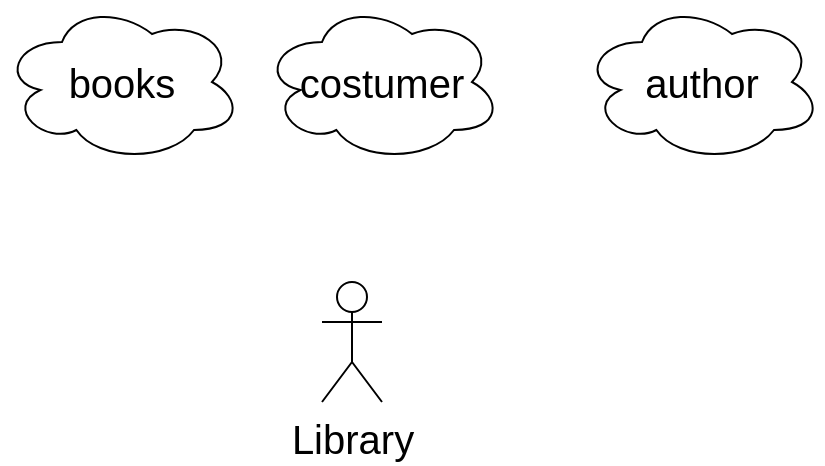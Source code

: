 <mxfile>
    <diagram id="dXKq7PnwYnv-ub_YQ8ip" name="Page-1">
        <mxGraphModel dx="1130" dy="588" grid="1" gridSize="10" guides="1" tooltips="1" connect="1" arrows="1" fold="1" page="1" pageScale="1" pageWidth="1169" pageHeight="827" math="0" shadow="0">
            <root>
                <mxCell id="0"/>
                <mxCell id="1" parent="0"/>
                <mxCell id="4" value="Library" style="shape=umlActor;verticalLabelPosition=bottom;verticalAlign=top;html=1;outlineConnect=0;hachureGap=4;fontFamily=Helvetica;fontSize=20;" parent="1" vertex="1">
                    <mxGeometry x="420" y="300" width="30" height="60" as="geometry"/>
                </mxCell>
                <mxCell id="5" value="books" style="ellipse;shape=cloud;whiteSpace=wrap;html=1;hachureGap=4;fontFamily=Helvetica;fontSize=20;" parent="1" vertex="1">
                    <mxGeometry x="260" y="160" width="120" height="80" as="geometry"/>
                </mxCell>
                <mxCell id="7" value="costumer" style="ellipse;shape=cloud;whiteSpace=wrap;html=1;hachureGap=4;fontFamily=Helvetica;fontSize=20;" vertex="1" parent="1">
                    <mxGeometry x="390" y="160" width="120" height="80" as="geometry"/>
                </mxCell>
                <mxCell id="8NEDUhFNdHEYviL43IFo-8" value="author" style="ellipse;shape=cloud;whiteSpace=wrap;html=1;hachureGap=4;fontFamily=Helvetica;fontSize=20;" vertex="1" parent="1">
                    <mxGeometry x="550" y="160" width="120" height="80" as="geometry"/>
                </mxCell>
            </root>
        </mxGraphModel>
    </diagram>
    <diagram name="Page-2" id="OkdHip_Y9OjWqamlDnYM">
        <mxGraphModel dx="2086" dy="1086" grid="1" gridSize="10" guides="1" tooltips="1" connect="1" arrows="1" fold="1" page="1" pageScale="1" pageWidth="1169" pageHeight="827" math="0" shadow="0">
            <root>
                <mxCell id="JBlKPbe0FthMgiIsMNER-0"/>
                <mxCell id="JBlKPbe0FthMgiIsMNER-1" parent="JBlKPbe0FthMgiIsMNER-0"/>
                <mxCell id="Fh5EQMzz4aoxI1LkGBrK-0" value="&lt;font face=&quot;Helvetica&quot;&gt;books&lt;/font&gt;" style="rounded=1;whiteSpace=wrap;html=1;hachureGap=4;fontFamily=Architects Daughter;fontSource=https%3A%2F%2Ffonts.googleapis.com%2Fcss%3Ffamily%3DArchitects%2BDaughter;fontSize=20;" vertex="1" parent="JBlKPbe0FthMgiIsMNER-1">
                    <mxGeometry x="890" y="230" width="160" height="80" as="geometry"/>
                </mxCell>
                <mxCell id="9dZgAu420XPEwvUgb56n-25" style="edgeStyle=none;curved=1;rounded=0;hachureGap=4;orthogonalLoop=1;jettySize=auto;html=1;exitX=1;exitY=0.5;exitDx=0;exitDy=0;entryX=0;entryY=0.5;entryDx=0;entryDy=0;fontFamily=Helvetica;fontSize=16;startArrow=none;startFill=0;endArrow=none;endFill=0;startSize=14;endSize=14;sourcePerimeterSpacing=8;targetPerimeterSpacing=8;" edge="1" parent="JBlKPbe0FthMgiIsMNER-1" source="Fh5EQMzz4aoxI1LkGBrK-1" target="9dZgAu420XPEwvUgb56n-0">
                    <mxGeometry relative="1" as="geometry"/>
                </mxCell>
                <mxCell id="Fh5EQMzz4aoxI1LkGBrK-1" value="&lt;font face=&quot;Helvetica&quot;&gt;costumer&lt;br&gt;&lt;/font&gt;" style="rounded=1;whiteSpace=wrap;html=1;hachureGap=4;fontFamily=Architects Daughter;fontSource=https%3A%2F%2Ffonts.googleapis.com%2Fcss%3Ffamily%3DArchitects%2BDaughter;fontSize=20;" vertex="1" parent="JBlKPbe0FthMgiIsMNER-1">
                    <mxGeometry x="90" y="220" width="120" height="60" as="geometry"/>
                </mxCell>
                <mxCell id="9dZgAu420XPEwvUgb56n-26" style="edgeStyle=none;curved=1;rounded=0;hachureGap=4;orthogonalLoop=1;jettySize=auto;html=1;exitX=1;exitY=0.5;exitDx=0;exitDy=0;entryX=0;entryY=0.5;entryDx=0;entryDy=0;fontFamily=Helvetica;fontSize=16;startArrow=none;startFill=0;endArrow=none;endFill=0;startSize=14;endSize=14;sourcePerimeterSpacing=8;targetPerimeterSpacing=8;" edge="1" parent="JBlKPbe0FthMgiIsMNER-1" source="9dZgAu420XPEwvUgb56n-0" target="Fh5EQMzz4aoxI1LkGBrK-0">
                    <mxGeometry relative="1" as="geometry"/>
                </mxCell>
                <mxCell id="9dZgAu420XPEwvUgb56n-0" value="buy" style="rhombus;whiteSpace=wrap;html=1;hachureGap=4;fontFamily=Helvetica;fontSize=20;" vertex="1" parent="JBlKPbe0FthMgiIsMNER-1">
                    <mxGeometry x="480" y="210" width="150" height="100" as="geometry"/>
                </mxCell>
                <mxCell id="9dZgAu420XPEwvUgb56n-14" style="edgeStyle=none;curved=1;rounded=0;hachureGap=4;orthogonalLoop=1;jettySize=auto;html=1;exitX=0.5;exitY=1;exitDx=0;exitDy=0;entryX=0.387;entryY=-0.073;entryDx=0;entryDy=0;entryPerimeter=0;fontFamily=Helvetica;fontSize=16;startArrow=none;startFill=0;endArrow=none;endFill=0;startSize=14;endSize=14;sourcePerimeterSpacing=8;targetPerimeterSpacing=8;" edge="1" parent="JBlKPbe0FthMgiIsMNER-1" source="9dZgAu420XPEwvUgb56n-1" target="Fh5EQMzz4aoxI1LkGBrK-1">
                    <mxGeometry relative="1" as="geometry"/>
                </mxCell>
                <mxCell id="9dZgAu420XPEwvUgb56n-1" value="client_id" style="ellipse;whiteSpace=wrap;html=1;hachureGap=4;fontFamily=Helvetica;fontSize=20;" vertex="1" parent="JBlKPbe0FthMgiIsMNER-1">
                    <mxGeometry x="80" y="100" width="90" height="40" as="geometry"/>
                </mxCell>
                <mxCell id="9dZgAu420XPEwvUgb56n-13" style="edgeStyle=none;curved=1;rounded=0;hachureGap=4;orthogonalLoop=1;jettySize=auto;html=1;exitX=0.5;exitY=1;exitDx=0;exitDy=0;entryX=0.874;entryY=-0.022;entryDx=0;entryDy=0;entryPerimeter=0;fontFamily=Helvetica;fontSize=16;startArrow=none;startFill=0;endArrow=none;endFill=0;startSize=14;endSize=14;sourcePerimeterSpacing=8;targetPerimeterSpacing=8;" edge="1" parent="JBlKPbe0FthMgiIsMNER-1" source="9dZgAu420XPEwvUgb56n-2" target="Fh5EQMzz4aoxI1LkGBrK-1">
                    <mxGeometry relative="1" as="geometry"/>
                </mxCell>
                <mxCell id="9dZgAu420XPEwvUgb56n-2" value="full_name" style="ellipse;whiteSpace=wrap;html=1;hachureGap=4;fontFamily=Helvetica;fontSize=20;" vertex="1" parent="JBlKPbe0FthMgiIsMNER-1">
                    <mxGeometry x="200" y="150" width="90" height="40" as="geometry"/>
                </mxCell>
                <mxCell id="9dZgAu420XPEwvUgb56n-15" style="edgeStyle=none;curved=1;rounded=0;hachureGap=4;orthogonalLoop=1;jettySize=auto;html=1;exitX=0.5;exitY=1;exitDx=0;exitDy=0;entryX=0;entryY=0.5;entryDx=0;entryDy=0;fontFamily=Helvetica;fontSize=16;startArrow=none;startFill=0;endArrow=none;endFill=0;startSize=14;endSize=14;sourcePerimeterSpacing=8;targetPerimeterSpacing=8;" edge="1" parent="JBlKPbe0FthMgiIsMNER-1" source="9dZgAu420XPEwvUgb56n-3" target="Fh5EQMzz4aoxI1LkGBrK-1">
                    <mxGeometry relative="1" as="geometry"/>
                </mxCell>
                <mxCell id="9dZgAu420XPEwvUgb56n-3" value="adress" style="ellipse;whiteSpace=wrap;html=1;hachureGap=4;fontFamily=Helvetica;fontSize=20;" vertex="1" parent="JBlKPbe0FthMgiIsMNER-1">
                    <mxGeometry x="30" y="160" width="90" height="40" as="geometry"/>
                </mxCell>
                <mxCell id="9dZgAu420XPEwvUgb56n-12" style="edgeStyle=none;curved=1;rounded=0;hachureGap=4;orthogonalLoop=1;jettySize=auto;html=1;exitX=0.5;exitY=1;exitDx=0;exitDy=0;entryX=0;entryY=0.25;entryDx=0;entryDy=0;fontFamily=Helvetica;fontSize=16;startArrow=none;startFill=0;endArrow=none;endFill=0;startSize=14;endSize=14;sourcePerimeterSpacing=8;targetPerimeterSpacing=8;" edge="1" parent="JBlKPbe0FthMgiIsMNER-1" source="9dZgAu420XPEwvUgb56n-6" target="Fh5EQMzz4aoxI1LkGBrK-0">
                    <mxGeometry relative="1" as="geometry"/>
                </mxCell>
                <mxCell id="9dZgAu420XPEwvUgb56n-6" value="genre" style="ellipse;whiteSpace=wrap;html=1;hachureGap=4;fontFamily=Helvetica;fontSize=20;" vertex="1" parent="JBlKPbe0FthMgiIsMNER-1">
                    <mxGeometry x="770" y="150" width="120" height="60" as="geometry"/>
                </mxCell>
                <mxCell id="9dZgAu420XPEwvUgb56n-11" style="edgeStyle=none;curved=1;rounded=0;hachureGap=4;orthogonalLoop=1;jettySize=auto;html=1;exitX=0.5;exitY=1;exitDx=0;exitDy=0;entryX=0.5;entryY=0;entryDx=0;entryDy=0;fontFamily=Helvetica;fontSize=16;startArrow=none;startFill=0;endArrow=none;endFill=0;startSize=14;endSize=14;sourcePerimeterSpacing=8;targetPerimeterSpacing=8;" edge="1" parent="JBlKPbe0FthMgiIsMNER-1" source="9dZgAu420XPEwvUgb56n-7" target="Fh5EQMzz4aoxI1LkGBrK-0">
                    <mxGeometry relative="1" as="geometry"/>
                </mxCell>
                <mxCell id="9dZgAu420XPEwvUgb56n-7" value="price" style="ellipse;whiteSpace=wrap;html=1;hachureGap=4;fontFamily=Helvetica;fontSize=20;" vertex="1" parent="JBlKPbe0FthMgiIsMNER-1">
                    <mxGeometry x="880" y="90" width="120" height="50" as="geometry"/>
                </mxCell>
                <mxCell id="9dZgAu420XPEwvUgb56n-10" style="edgeStyle=none;curved=1;rounded=0;hachureGap=4;orthogonalLoop=1;jettySize=auto;html=1;exitX=0.5;exitY=1;exitDx=0;exitDy=0;entryX=1;entryY=0.25;entryDx=0;entryDy=0;fontFamily=Helvetica;fontSize=16;endArrow=none;startSize=14;endSize=14;sourcePerimeterSpacing=8;targetPerimeterSpacing=8;startArrow=none;startFill=0;endFill=0;" edge="1" parent="JBlKPbe0FthMgiIsMNER-1" source="9dZgAu420XPEwvUgb56n-8" target="Fh5EQMzz4aoxI1LkGBrK-0">
                    <mxGeometry relative="1" as="geometry"/>
                </mxCell>
                <mxCell id="9dZgAu420XPEwvUgb56n-8" value="fk_author_id" style="ellipse;whiteSpace=wrap;html=1;hachureGap=4;fontFamily=Helvetica;fontSize=20;" vertex="1" parent="JBlKPbe0FthMgiIsMNER-1">
                    <mxGeometry x="1010" y="150" width="120" height="60" as="geometry"/>
                </mxCell>
                <mxCell id="9dZgAu420XPEwvUgb56n-9" value="author" style="rounded=1;whiteSpace=wrap;html=1;hachureGap=4;fontFamily=Helvetica;fontSize=20;" vertex="1" parent="JBlKPbe0FthMgiIsMNER-1">
                    <mxGeometry x="840" y="510" width="170" height="76" as="geometry"/>
                </mxCell>
                <mxCell id="9dZgAu420XPEwvUgb56n-27" style="edgeStyle=none;curved=1;rounded=0;hachureGap=4;orthogonalLoop=1;jettySize=auto;html=1;exitX=0.5;exitY=1;exitDx=0;exitDy=0;entryX=0;entryY=0;entryDx=0;entryDy=0;fontFamily=Helvetica;fontSize=16;startArrow=none;startFill=0;endArrow=none;endFill=0;startSize=14;endSize=14;sourcePerimeterSpacing=8;targetPerimeterSpacing=8;" edge="1" parent="JBlKPbe0FthMgiIsMNER-1" source="9dZgAu420XPEwvUgb56n-16" target="9dZgAu420XPEwvUgb56n-0">
                    <mxGeometry relative="1" as="geometry"/>
                </mxCell>
                <mxCell id="9dZgAu420XPEwvUgb56n-16" value="fk_client_id" style="ellipse;whiteSpace=wrap;html=1;hachureGap=4;fontFamily=Helvetica;fontSize=20;" vertex="1" parent="JBlKPbe0FthMgiIsMNER-1">
                    <mxGeometry x="410" y="90" width="120" height="80" as="geometry"/>
                </mxCell>
                <mxCell id="9dZgAu420XPEwvUgb56n-18" style="edgeStyle=none;curved=1;rounded=0;hachureGap=4;orthogonalLoop=1;jettySize=auto;html=1;exitX=1;exitY=1;exitDx=0;exitDy=0;entryX=0.25;entryY=0;entryDx=0;entryDy=0;fontFamily=Helvetica;fontSize=16;startArrow=none;startFill=0;endArrow=none;endFill=0;startSize=14;endSize=14;sourcePerimeterSpacing=8;targetPerimeterSpacing=8;" edge="1" parent="JBlKPbe0FthMgiIsMNER-1" source="9dZgAu420XPEwvUgb56n-17" target="Fh5EQMzz4aoxI1LkGBrK-0">
                    <mxGeometry relative="1" as="geometry"/>
                </mxCell>
                <mxCell id="9dZgAu420XPEwvUgb56n-17" value="book_id" style="ellipse;whiteSpace=wrap;html=1;hachureGap=4;fontFamily=Helvetica;fontSize=20;" vertex="1" parent="JBlKPbe0FthMgiIsMNER-1">
                    <mxGeometry x="750" y="60" width="120" height="60" as="geometry"/>
                </mxCell>
                <mxCell id="9dZgAu420XPEwvUgb56n-29" style="edgeStyle=none;curved=1;rounded=0;hachureGap=4;orthogonalLoop=1;jettySize=auto;html=1;exitX=1;exitY=0;exitDx=0;exitDy=0;fontFamily=Helvetica;fontSize=16;startArrow=none;startFill=0;endArrow=none;endFill=0;startSize=14;endSize=14;sourcePerimeterSpacing=8;targetPerimeterSpacing=8;" edge="1" parent="JBlKPbe0FthMgiIsMNER-1" source="9dZgAu420XPEwvUgb56n-19" target="9dZgAu420XPEwvUgb56n-9">
                    <mxGeometry relative="1" as="geometry"/>
                </mxCell>
                <mxCell id="9dZgAu420XPEwvUgb56n-19" value="author_id" style="ellipse;whiteSpace=wrap;html=1;hachureGap=4;fontFamily=Helvetica;fontSize=20;" vertex="1" parent="JBlKPbe0FthMgiIsMNER-1">
                    <mxGeometry x="800" y="660" width="120" height="60" as="geometry"/>
                </mxCell>
                <mxCell id="9dZgAu420XPEwvUgb56n-30" style="edgeStyle=none;curved=1;rounded=0;hachureGap=4;orthogonalLoop=1;jettySize=auto;html=1;exitX=0.5;exitY=0;exitDx=0;exitDy=0;entryX=0.681;entryY=1.033;entryDx=0;entryDy=0;entryPerimeter=0;fontFamily=Helvetica;fontSize=16;startArrow=none;startFill=0;endArrow=none;endFill=0;startSize=14;endSize=14;sourcePerimeterSpacing=8;targetPerimeterSpacing=8;" edge="1" parent="JBlKPbe0FthMgiIsMNER-1" source="9dZgAu420XPEwvUgb56n-20" target="9dZgAu420XPEwvUgb56n-9">
                    <mxGeometry relative="1" as="geometry"/>
                </mxCell>
                <mxCell id="9dZgAu420XPEwvUgb56n-20" value="full_name" style="ellipse;whiteSpace=wrap;html=1;hachureGap=4;fontFamily=Helvetica;fontSize=20;" vertex="1" parent="JBlKPbe0FthMgiIsMNER-1">
                    <mxGeometry x="960" y="650" width="120" height="60" as="geometry"/>
                </mxCell>
                <mxCell id="9dZgAu420XPEwvUgb56n-28" style="edgeStyle=none;curved=1;rounded=0;hachureGap=4;orthogonalLoop=1;jettySize=auto;html=1;exitX=1;exitY=0.5;exitDx=0;exitDy=0;entryX=0;entryY=0.75;entryDx=0;entryDy=0;fontFamily=Helvetica;fontSize=16;startArrow=none;startFill=0;endArrow=none;endFill=0;startSize=14;endSize=14;sourcePerimeterSpacing=8;targetPerimeterSpacing=8;" edge="1" parent="JBlKPbe0FthMgiIsMNER-1" source="9dZgAu420XPEwvUgb56n-21" target="9dZgAu420XPEwvUgb56n-9">
                    <mxGeometry relative="1" as="geometry"/>
                </mxCell>
                <mxCell id="9dZgAu420XPEwvUgb56n-21" value="adress" style="ellipse;whiteSpace=wrap;html=1;hachureGap=4;fontFamily=Helvetica;fontSize=20;" vertex="1" parent="JBlKPbe0FthMgiIsMNER-1">
                    <mxGeometry x="620" y="610" width="120" height="60" as="geometry"/>
                </mxCell>
                <mxCell id="9dZgAu420XPEwvUgb56n-23" style="edgeStyle=none;curved=1;rounded=0;hachureGap=4;orthogonalLoop=1;jettySize=auto;html=1;exitX=0;exitY=1;exitDx=0;exitDy=0;entryX=0.5;entryY=0;entryDx=0;entryDy=0;fontFamily=Helvetica;fontSize=16;startArrow=none;startFill=0;endArrow=none;endFill=0;startSize=14;endSize=14;sourcePerimeterSpacing=8;targetPerimeterSpacing=8;" edge="1" parent="JBlKPbe0FthMgiIsMNER-1" source="9dZgAu420XPEwvUgb56n-22" target="Fh5EQMzz4aoxI1LkGBrK-1">
                    <mxGeometry relative="1" as="geometry"/>
                </mxCell>
                <mxCell id="9dZgAu420XPEwvUgb56n-22" value="email" style="ellipse;whiteSpace=wrap;html=1;hachureGap=4;fontFamily=Helvetica;fontSize=20;" vertex="1" parent="JBlKPbe0FthMgiIsMNER-1">
                    <mxGeometry x="190" y="80" width="90" height="40" as="geometry"/>
                </mxCell>
                <mxCell id="9dZgAu420XPEwvUgb56n-32" style="edgeStyle=none;curved=1;rounded=0;hachureGap=4;orthogonalLoop=1;jettySize=auto;html=1;exitX=0.5;exitY=0;exitDx=0;exitDy=0;entryX=0.5;entryY=1;entryDx=0;entryDy=0;fontFamily=Helvetica;fontSize=16;startArrow=none;startFill=0;endArrow=none;endFill=0;startSize=14;endSize=14;sourcePerimeterSpacing=8;targetPerimeterSpacing=8;" edge="1" parent="JBlKPbe0FthMgiIsMNER-1" source="9dZgAu420XPEwvUgb56n-31" target="Fh5EQMzz4aoxI1LkGBrK-0">
                    <mxGeometry relative="1" as="geometry"/>
                </mxCell>
                <mxCell id="9dZgAu420XPEwvUgb56n-33" style="edgeStyle=none;curved=1;rounded=0;hachureGap=4;orthogonalLoop=1;jettySize=auto;html=1;exitX=0.5;exitY=1;exitDx=0;exitDy=0;entryX=0.75;entryY=0;entryDx=0;entryDy=0;fontFamily=Helvetica;fontSize=16;startArrow=none;startFill=0;endArrow=none;endFill=0;startSize=14;endSize=14;sourcePerimeterSpacing=8;targetPerimeterSpacing=8;" edge="1" parent="JBlKPbe0FthMgiIsMNER-1" source="9dZgAu420XPEwvUgb56n-31" target="9dZgAu420XPEwvUgb56n-9">
                    <mxGeometry relative="1" as="geometry"/>
                </mxCell>
                <mxCell id="9dZgAu420XPEwvUgb56n-31" value="written" style="rhombus;whiteSpace=wrap;html=1;hachureGap=4;fontFamily=Helvetica;fontSize=20;" vertex="1" parent="JBlKPbe0FthMgiIsMNER-1">
                    <mxGeometry x="885" y="370" width="170" height="80" as="geometry"/>
                </mxCell>
                <mxCell id="661i53AbUMemtbJ0qF6T-1" style="edgeStyle=none;curved=1;rounded=0;hachureGap=4;orthogonalLoop=1;jettySize=auto;html=1;exitX=0;exitY=1;exitDx=0;exitDy=0;entryX=0.5;entryY=0;entryDx=0;entryDy=0;fontFamily=Helvetica;fontSize=16;startArrow=none;startFill=0;endArrow=none;endFill=0;startSize=14;endSize=14;sourcePerimeterSpacing=8;targetPerimeterSpacing=8;" edge="1" parent="JBlKPbe0FthMgiIsMNER-1" source="661i53AbUMemtbJ0qF6T-0" target="Fh5EQMzz4aoxI1LkGBrK-0">
                    <mxGeometry relative="1" as="geometry"/>
                </mxCell>
                <mxCell id="661i53AbUMemtbJ0qF6T-0" value="title" style="ellipse;whiteSpace=wrap;html=1;hachureGap=4;fontFamily=Helvetica;fontSize=20;" vertex="1" parent="JBlKPbe0FthMgiIsMNER-1">
                    <mxGeometry x="1020" y="60" width="120" height="60" as="geometry"/>
                </mxCell>
                <mxCell id="04OlmhDMLwgW4VPg_z2k-1" style="edgeStyle=orthogonalEdgeStyle;rounded=0;hachureGap=4;orthogonalLoop=1;jettySize=auto;html=1;exitX=1;exitY=0;exitDx=0;exitDy=0;entryX=0;entryY=0.75;entryDx=0;entryDy=0;fontFamily=Helvetica;fontSize=16;startArrow=none;startFill=0;endArrow=none;endFill=0;startSize=14;endSize=14;sourcePerimeterSpacing=8;targetPerimeterSpacing=8;" edge="1" parent="JBlKPbe0FthMgiIsMNER-1" source="04OlmhDMLwgW4VPg_z2k-0" target="Fh5EQMzz4aoxI1LkGBrK-0">
                    <mxGeometry relative="1" as="geometry"/>
                </mxCell>
                <mxCell id="04OlmhDMLwgW4VPg_z2k-0" value="pages" style="ellipse;whiteSpace=wrap;html=1;hachureGap=4;fontFamily=Helvetica;fontSize=20;" vertex="1" parent="JBlKPbe0FthMgiIsMNER-1">
                    <mxGeometry x="730" y="310" width="120" height="60" as="geometry"/>
                </mxCell>
                <mxCell id="JatVZw0r6QvHAQfTa59--1" style="rounded=0;hachureGap=4;orthogonalLoop=1;jettySize=auto;html=1;exitX=0;exitY=1;exitDx=0;exitDy=0;entryX=0.652;entryY=0.086;entryDx=0;entryDy=0;entryPerimeter=0;fontFamily=Helvetica;fontSize=16;startArrow=none;startFill=0;endArrow=none;endFill=0;startSize=14;endSize=14;sourcePerimeterSpacing=8;targetPerimeterSpacing=8;" edge="1" parent="JBlKPbe0FthMgiIsMNER-1" source="JatVZw0r6QvHAQfTa59--0" target="9dZgAu420XPEwvUgb56n-0">
                    <mxGeometry relative="1" as="geometry"/>
                </mxCell>
                <mxCell id="JatVZw0r6QvHAQfTa59--0" value="buy_date" style="ellipse;whiteSpace=wrap;html=1;hachureGap=4;fontFamily=Helvetica;fontSize=20;" vertex="1" parent="JBlKPbe0FthMgiIsMNER-1">
                    <mxGeometry x="570" y="100" width="120" height="80" as="geometry"/>
                </mxCell>
            </root>
        </mxGraphModel>
    </diagram>
    <diagram name="Page-3" id="_JYsKZG3wpr6rLHaj3d0">
        <mxGraphModel dx="1595" dy="831" grid="1" gridSize="10" guides="1" tooltips="1" connect="1" arrows="1" fold="1" page="1" pageScale="1" pageWidth="1169" pageHeight="827" math="0" shadow="0">
            <root>
                <mxCell id="PeMHxd4XZboshJ6FAap4-0"/>
                <mxCell id="PeMHxd4XZboshJ6FAap4-1" parent="PeMHxd4XZboshJ6FAap4-0"/>
                <mxCell id="SZEonW0BFpjzzMvy_RQm-4" value="costumer" style="swimlane;fontStyle=0;childLayout=stackLayout;horizontal=1;startSize=26;fillColor=none;horizontalStack=0;resizeParent=1;resizeParentMax=0;resizeLast=0;collapsible=1;marginBottom=0;hachureGap=4;fontFamily=Helvetica;fontSize=20;" vertex="1" parent="PeMHxd4XZboshJ6FAap4-1">
                    <mxGeometry x="100" y="100" width="220" height="220" as="geometry"/>
                </mxCell>
                <mxCell id="SZEonW0BFpjzzMvy_RQm-5" value="client_id: int" style="text;strokeColor=none;fillColor=none;align=left;verticalAlign=top;spacingLeft=4;spacingRight=4;overflow=hidden;rotatable=0;points=[[0,0.5],[1,0.5]];portConstraint=eastwest;hachureGap=4;fontFamily=Helvetica;fontSize=20;" vertex="1" parent="SZEonW0BFpjzzMvy_RQm-4">
                    <mxGeometry y="26" width="220" height="34" as="geometry"/>
                </mxCell>
                <mxCell id="SZEonW0BFpjzzMvy_RQm-6" value="full_name: varchar" style="text;strokeColor=none;fillColor=none;align=left;verticalAlign=top;spacingLeft=4;spacingRight=4;overflow=hidden;rotatable=0;points=[[0,0.5],[1,0.5]];portConstraint=eastwest;hachureGap=4;fontFamily=Helvetica;fontSize=20;" vertex="1" parent="SZEonW0BFpjzzMvy_RQm-4">
                    <mxGeometry y="60" width="220" height="38" as="geometry"/>
                </mxCell>
                <mxCell id="C0TAaZynwkwxfWwVMMo2-5" value="adress: varchar" style="text;strokeColor=none;fillColor=none;align=left;verticalAlign=top;spacingLeft=4;spacingRight=4;overflow=hidden;rotatable=0;points=[[0,0.5],[1,0.5]];portConstraint=eastwest;hachureGap=4;fontFamily=Helvetica;fontSize=20;" vertex="1" parent="SZEonW0BFpjzzMvy_RQm-4">
                    <mxGeometry y="98" width="220" height="42" as="geometry"/>
                </mxCell>
                <mxCell id="7fc_bjMwYbjjYPFKOHlp-0" value="fk_book_id: int" style="text;strokeColor=none;fillColor=none;align=left;verticalAlign=top;spacingLeft=4;spacingRight=4;overflow=hidden;rotatable=0;points=[[0,0.5],[1,0.5]];portConstraint=eastwest;hachureGap=4;fontFamily=Helvetica;fontSize=20;" vertex="1" parent="SZEonW0BFpjzzMvy_RQm-4">
                    <mxGeometry y="140" width="220" height="38" as="geometry"/>
                </mxCell>
                <mxCell id="C0TAaZynwkwxfWwVMMo2-6" value="email: varchar" style="text;strokeColor=none;fillColor=none;align=left;verticalAlign=top;spacingLeft=4;spacingRight=4;overflow=hidden;rotatable=0;points=[[0,0.5],[1,0.5]];portConstraint=eastwest;hachureGap=4;fontFamily=Helvetica;fontSize=20;" vertex="1" parent="SZEonW0BFpjzzMvy_RQm-4">
                    <mxGeometry y="178" width="220" height="42" as="geometry"/>
                </mxCell>
                <mxCell id="r-RufOugGQYmRsCTYM7m-4" value="books" style="swimlane;fontStyle=0;childLayout=stackLayout;horizontal=1;startSize=26;fillColor=none;horizontalStack=0;resizeParent=1;resizeParentMax=0;resizeLast=0;collapsible=1;marginBottom=0;hachureGap=4;fontFamily=Helvetica;fontSize=20;" vertex="1" parent="PeMHxd4XZboshJ6FAap4-1">
                    <mxGeometry x="470" y="100" width="220" height="268" as="geometry"/>
                </mxCell>
                <mxCell id="r-RufOugGQYmRsCTYM7m-5" value="book_id: int" style="text;strokeColor=none;fillColor=none;align=left;verticalAlign=top;spacingLeft=4;spacingRight=4;overflow=hidden;rotatable=0;points=[[0,0.5],[1,0.5]];portConstraint=eastwest;hachureGap=4;fontFamily=Helvetica;fontSize=20;" vertex="1" parent="r-RufOugGQYmRsCTYM7m-4">
                    <mxGeometry y="26" width="220" height="34" as="geometry"/>
                </mxCell>
                <mxCell id="r-RufOugGQYmRsCTYM7m-6" value="title: varchar" style="text;strokeColor=none;fillColor=none;align=left;verticalAlign=top;spacingLeft=4;spacingRight=4;overflow=hidden;rotatable=0;points=[[0,0.5],[1,0.5]];portConstraint=eastwest;hachureGap=4;fontFamily=Helvetica;fontSize=20;" vertex="1" parent="r-RufOugGQYmRsCTYM7m-4">
                    <mxGeometry y="60" width="220" height="40" as="geometry"/>
                </mxCell>
                <mxCell id="r-RufOugGQYmRsCTYM7m-7" value="fk_author_id: int" style="text;strokeColor=none;fillColor=none;align=left;verticalAlign=top;spacingLeft=4;spacingRight=4;overflow=hidden;rotatable=0;points=[[0,0.5],[1,0.5]];portConstraint=eastwest;hachureGap=4;fontFamily=Helvetica;fontSize=20;" vertex="1" parent="r-RufOugGQYmRsCTYM7m-4">
                    <mxGeometry y="100" width="220" height="42" as="geometry"/>
                </mxCell>
                <mxCell id="Ycz1tzYPWYUBirygHmMo-0" value="price: int" style="text;strokeColor=none;fillColor=none;align=left;verticalAlign=top;spacingLeft=4;spacingRight=4;overflow=hidden;rotatable=0;points=[[0,0.5],[1,0.5]];portConstraint=eastwest;hachureGap=4;fontFamily=Helvetica;fontSize=20;" vertex="1" parent="r-RufOugGQYmRsCTYM7m-4">
                    <mxGeometry y="142" width="220" height="42" as="geometry"/>
                </mxCell>
                <mxCell id="0nxmlxCh6NBxa9JEsSpn-0" value="genre: varchar" style="text;strokeColor=none;fillColor=none;align=left;verticalAlign=top;spacingLeft=4;spacingRight=4;overflow=hidden;rotatable=0;points=[[0,0.5],[1,0.5]];portConstraint=eastwest;hachureGap=4;fontFamily=Helvetica;fontSize=20;" vertex="1" parent="r-RufOugGQYmRsCTYM7m-4">
                    <mxGeometry y="184" width="220" height="42" as="geometry"/>
                </mxCell>
                <mxCell id="r-RufOugGQYmRsCTYM7m-8" value="pages: int" style="text;strokeColor=none;fillColor=none;align=left;verticalAlign=top;spacingLeft=4;spacingRight=4;overflow=hidden;rotatable=0;points=[[0,0.5],[1,0.5]];portConstraint=eastwest;hachureGap=4;fontFamily=Helvetica;fontSize=20;" vertex="1" parent="r-RufOugGQYmRsCTYM7m-4">
                    <mxGeometry y="226" width="220" height="42" as="geometry"/>
                </mxCell>
                <mxCell id="Ycz1tzYPWYUBirygHmMo-1" value="author" style="swimlane;fontStyle=0;childLayout=stackLayout;horizontal=1;startSize=26;fillColor=none;horizontalStack=0;resizeParent=1;resizeParentMax=0;resizeLast=0;collapsible=1;marginBottom=0;hachureGap=4;fontFamily=Helvetica;fontSize=20;" vertex="1" parent="PeMHxd4XZboshJ6FAap4-1">
                    <mxGeometry x="880" y="100" width="230" height="142" as="geometry"/>
                </mxCell>
                <mxCell id="Ycz1tzYPWYUBirygHmMo-2" value="author_id: int" style="text;strokeColor=none;fillColor=none;align=left;verticalAlign=top;spacingLeft=4;spacingRight=4;overflow=hidden;rotatable=0;points=[[0,0.5],[1,0.5]];portConstraint=eastwest;hachureGap=4;fontFamily=Helvetica;fontSize=20;" vertex="1" parent="Ycz1tzYPWYUBirygHmMo-1">
                    <mxGeometry y="26" width="230" height="34" as="geometry"/>
                </mxCell>
                <mxCell id="Ycz1tzYPWYUBirygHmMo-3" value="full_name: varchar" style="text;strokeColor=none;fillColor=none;align=left;verticalAlign=top;spacingLeft=4;spacingRight=4;overflow=hidden;rotatable=0;points=[[0,0.5],[1,0.5]];portConstraint=eastwest;hachureGap=4;fontFamily=Helvetica;fontSize=20;" vertex="1" parent="Ycz1tzYPWYUBirygHmMo-1">
                    <mxGeometry y="60" width="230" height="40" as="geometry"/>
                </mxCell>
                <mxCell id="Ycz1tzYPWYUBirygHmMo-4" value="adress: varchar" style="text;strokeColor=none;fillColor=none;align=left;verticalAlign=top;spacingLeft=4;spacingRight=4;overflow=hidden;rotatable=0;points=[[0,0.5],[1,0.5]];portConstraint=eastwest;hachureGap=4;fontFamily=Helvetica;fontSize=20;" vertex="1" parent="Ycz1tzYPWYUBirygHmMo-1">
                    <mxGeometry y="100" width="230" height="42" as="geometry"/>
                </mxCell>
                <mxCell id="7W_mpZj5gNhe1fXy0HIs-0" style="edgeStyle=orthogonalEdgeStyle;rounded=0;hachureGap=4;orthogonalLoop=1;jettySize=auto;html=1;exitX=1;exitY=0.5;exitDx=0;exitDy=0;entryX=0;entryY=0.25;entryDx=0;entryDy=0;fontFamily=Helvetica;fontSize=16;startArrow=ERmany;startFill=0;endArrow=ERone;endFill=0;startSize=14;endSize=14;sourcePerimeterSpacing=8;targetPerimeterSpacing=8;" edge="1" parent="PeMHxd4XZboshJ6FAap4-1" source="r-RufOugGQYmRsCTYM7m-7" target="Ycz1tzYPWYUBirygHmMo-1">
                    <mxGeometry relative="1" as="geometry"/>
                </mxCell>
                <mxCell id="7fc_bjMwYbjjYPFKOHlp-1" style="edgeStyle=orthogonalEdgeStyle;rounded=0;hachureGap=4;orthogonalLoop=1;jettySize=auto;html=1;exitX=1;exitY=0.5;exitDx=0;exitDy=0;entryX=0;entryY=0.5;entryDx=0;entryDy=0;fontFamily=Helvetica;fontSize=16;startArrow=ERmany;startFill=0;endArrow=ERmany;endFill=0;startSize=14;endSize=14;sourcePerimeterSpacing=8;targetPerimeterSpacing=8;" edge="1" parent="PeMHxd4XZboshJ6FAap4-1" source="7fc_bjMwYbjjYPFKOHlp-0" target="r-RufOugGQYmRsCTYM7m-5">
                    <mxGeometry relative="1" as="geometry"/>
                </mxCell>
            </root>
        </mxGraphModel>
    </diagram>
    <diagram name="Page-4" id="uIGP-5_iu9Dd6uLAJ7Z4">
        <mxGraphModel dx="1695" dy="883" grid="1" gridSize="10" guides="1" tooltips="1" connect="1" arrows="1" fold="1" page="1" pageScale="1" pageWidth="1169" pageHeight="827" math="0" shadow="0">
            <root>
                <mxCell id="EFiuUMdO6zvA_WgakpX5-0"/>
                <mxCell id="EFiuUMdO6zvA_WgakpX5-1" parent="EFiuUMdO6zvA_WgakpX5-0"/>
                <mxCell id="EFiuUMdO6zvA_WgakpX5-2" value="costumer" style="swimlane;fontStyle=0;childLayout=stackLayout;horizontal=1;startSize=26;fillColor=none;horizontalStack=0;resizeParent=1;resizeParentMax=0;resizeLast=0;collapsible=1;marginBottom=0;hachureGap=4;fontFamily=Helvetica;fontSize=20;" vertex="1" parent="EFiuUMdO6zvA_WgakpX5-1">
                    <mxGeometry x="100" y="100" width="220" height="220" as="geometry"/>
                </mxCell>
                <mxCell id="EFiuUMdO6zvA_WgakpX5-3" value="client_id: int" style="text;strokeColor=none;fillColor=none;align=left;verticalAlign=top;spacingLeft=4;spacingRight=4;overflow=hidden;rotatable=0;points=[[0,0.5],[1,0.5]];portConstraint=eastwest;hachureGap=4;fontFamily=Helvetica;fontSize=20;" vertex="1" parent="EFiuUMdO6zvA_WgakpX5-2">
                    <mxGeometry y="26" width="220" height="34" as="geometry"/>
                </mxCell>
                <mxCell id="EFiuUMdO6zvA_WgakpX5-4" value="full_name: varchar" style="text;strokeColor=none;fillColor=none;align=left;verticalAlign=top;spacingLeft=4;spacingRight=4;overflow=hidden;rotatable=0;points=[[0,0.5],[1,0.5]];portConstraint=eastwest;hachureGap=4;fontFamily=Helvetica;fontSize=20;" vertex="1" parent="EFiuUMdO6zvA_WgakpX5-2">
                    <mxGeometry y="60" width="220" height="38" as="geometry"/>
                </mxCell>
                <mxCell id="EFiuUMdO6zvA_WgakpX5-5" value="fk_address_id: int" style="text;strokeColor=none;fillColor=none;align=left;verticalAlign=top;spacingLeft=4;spacingRight=4;overflow=hidden;rotatable=0;points=[[0,0.5],[1,0.5]];portConstraint=eastwest;hachureGap=4;fontFamily=Helvetica;fontSize=20;" vertex="1" parent="EFiuUMdO6zvA_WgakpX5-2">
                    <mxGeometry y="98" width="220" height="42" as="geometry"/>
                </mxCell>
                <mxCell id="EFiuUMdO6zvA_WgakpX5-6" value="fk_book_id: int" style="text;strokeColor=none;fillColor=none;align=left;verticalAlign=top;spacingLeft=4;spacingRight=4;overflow=hidden;rotatable=0;points=[[0,0.5],[1,0.5]];portConstraint=eastwest;hachureGap=4;fontFamily=Helvetica;fontSize=20;" vertex="1" parent="EFiuUMdO6zvA_WgakpX5-2">
                    <mxGeometry y="140" width="220" height="38" as="geometry"/>
                </mxCell>
                <mxCell id="EFiuUMdO6zvA_WgakpX5-7" value="email: varchar" style="text;strokeColor=none;fillColor=none;align=left;verticalAlign=top;spacingLeft=4;spacingRight=4;overflow=hidden;rotatable=0;points=[[0,0.5],[1,0.5]];portConstraint=eastwest;hachureGap=4;fontFamily=Helvetica;fontSize=20;" vertex="1" parent="EFiuUMdO6zvA_WgakpX5-2">
                    <mxGeometry y="178" width="220" height="42" as="geometry"/>
                </mxCell>
                <mxCell id="EFiuUMdO6zvA_WgakpX5-8" value="books" style="swimlane;fontStyle=0;childLayout=stackLayout;horizontal=1;startSize=26;fillColor=none;horizontalStack=0;resizeParent=1;resizeParentMax=0;resizeLast=0;collapsible=1;marginBottom=0;hachureGap=4;fontFamily=Helvetica;fontSize=20;" vertex="1" parent="EFiuUMdO6zvA_WgakpX5-1">
                    <mxGeometry x="470" y="100" width="220" height="268" as="geometry"/>
                </mxCell>
                <mxCell id="EFiuUMdO6zvA_WgakpX5-9" value="book_id: int" style="text;strokeColor=none;fillColor=none;align=left;verticalAlign=top;spacingLeft=4;spacingRight=4;overflow=hidden;rotatable=0;points=[[0,0.5],[1,0.5]];portConstraint=eastwest;hachureGap=4;fontFamily=Helvetica;fontSize=20;" vertex="1" parent="EFiuUMdO6zvA_WgakpX5-8">
                    <mxGeometry y="26" width="220" height="34" as="geometry"/>
                </mxCell>
                <mxCell id="EFiuUMdO6zvA_WgakpX5-10" value="title: varchar" style="text;strokeColor=none;fillColor=none;align=left;verticalAlign=top;spacingLeft=4;spacingRight=4;overflow=hidden;rotatable=0;points=[[0,0.5],[1,0.5]];portConstraint=eastwest;hachureGap=4;fontFamily=Helvetica;fontSize=20;" vertex="1" parent="EFiuUMdO6zvA_WgakpX5-8">
                    <mxGeometry y="60" width="220" height="40" as="geometry"/>
                </mxCell>
                <mxCell id="EFiuUMdO6zvA_WgakpX5-11" value="fk_author_id: int" style="text;strokeColor=none;fillColor=none;align=left;verticalAlign=top;spacingLeft=4;spacingRight=4;overflow=hidden;rotatable=0;points=[[0,0.5],[1,0.5]];portConstraint=eastwest;hachureGap=4;fontFamily=Helvetica;fontSize=20;" vertex="1" parent="EFiuUMdO6zvA_WgakpX5-8">
                    <mxGeometry y="100" width="220" height="42" as="geometry"/>
                </mxCell>
                <mxCell id="EFiuUMdO6zvA_WgakpX5-12" value="price: int" style="text;strokeColor=none;fillColor=none;align=left;verticalAlign=top;spacingLeft=4;spacingRight=4;overflow=hidden;rotatable=0;points=[[0,0.5],[1,0.5]];portConstraint=eastwest;hachureGap=4;fontFamily=Helvetica;fontSize=20;" vertex="1" parent="EFiuUMdO6zvA_WgakpX5-8">
                    <mxGeometry y="142" width="220" height="42" as="geometry"/>
                </mxCell>
                <mxCell id="EFiuUMdO6zvA_WgakpX5-13" value="genre: varchar" style="text;strokeColor=none;fillColor=none;align=left;verticalAlign=top;spacingLeft=4;spacingRight=4;overflow=hidden;rotatable=0;points=[[0,0.5],[1,0.5]];portConstraint=eastwest;hachureGap=4;fontFamily=Helvetica;fontSize=20;" vertex="1" parent="EFiuUMdO6zvA_WgakpX5-8">
                    <mxGeometry y="184" width="220" height="42" as="geometry"/>
                </mxCell>
                <mxCell id="EFiuUMdO6zvA_WgakpX5-14" value="pages: int" style="text;strokeColor=none;fillColor=none;align=left;verticalAlign=top;spacingLeft=4;spacingRight=4;overflow=hidden;rotatable=0;points=[[0,0.5],[1,0.5]];portConstraint=eastwest;hachureGap=4;fontFamily=Helvetica;fontSize=20;" vertex="1" parent="EFiuUMdO6zvA_WgakpX5-8">
                    <mxGeometry y="226" width="220" height="42" as="geometry"/>
                </mxCell>
                <mxCell id="EFiuUMdO6zvA_WgakpX5-15" value="author" style="swimlane;fontStyle=0;childLayout=stackLayout;horizontal=1;startSize=26;fillColor=none;horizontalStack=0;resizeParent=1;resizeParentMax=0;resizeLast=0;collapsible=1;marginBottom=0;hachureGap=4;fontFamily=Helvetica;fontSize=20;" vertex="1" parent="EFiuUMdO6zvA_WgakpX5-1">
                    <mxGeometry x="880" y="100" width="230" height="142" as="geometry"/>
                </mxCell>
                <mxCell id="EFiuUMdO6zvA_WgakpX5-16" value="author_id: int" style="text;strokeColor=none;fillColor=none;align=left;verticalAlign=top;spacingLeft=4;spacingRight=4;overflow=hidden;rotatable=0;points=[[0,0.5],[1,0.5]];portConstraint=eastwest;hachureGap=4;fontFamily=Helvetica;fontSize=20;" vertex="1" parent="EFiuUMdO6zvA_WgakpX5-15">
                    <mxGeometry y="26" width="230" height="34" as="geometry"/>
                </mxCell>
                <mxCell id="EFiuUMdO6zvA_WgakpX5-17" value="full_name: varchar" style="text;strokeColor=none;fillColor=none;align=left;verticalAlign=top;spacingLeft=4;spacingRight=4;overflow=hidden;rotatable=0;points=[[0,0.5],[1,0.5]];portConstraint=eastwest;hachureGap=4;fontFamily=Helvetica;fontSize=20;" vertex="1" parent="EFiuUMdO6zvA_WgakpX5-15">
                    <mxGeometry y="60" width="230" height="40" as="geometry"/>
                </mxCell>
                <mxCell id="EFiuUMdO6zvA_WgakpX5-18" value="adress: varchar" style="text;strokeColor=none;fillColor=none;align=left;verticalAlign=top;spacingLeft=4;spacingRight=4;overflow=hidden;rotatable=0;points=[[0,0.5],[1,0.5]];portConstraint=eastwest;hachureGap=4;fontFamily=Helvetica;fontSize=20;" vertex="1" parent="EFiuUMdO6zvA_WgakpX5-15">
                    <mxGeometry y="100" width="230" height="42" as="geometry"/>
                </mxCell>
                <mxCell id="EFiuUMdO6zvA_WgakpX5-19" style="edgeStyle=orthogonalEdgeStyle;rounded=0;hachureGap=4;orthogonalLoop=1;jettySize=auto;html=1;exitX=1;exitY=0.5;exitDx=0;exitDy=0;entryX=0;entryY=0.25;entryDx=0;entryDy=0;fontFamily=Helvetica;fontSize=16;startArrow=ERmany;startFill=0;endArrow=ERone;endFill=0;startSize=14;endSize=14;sourcePerimeterSpacing=8;targetPerimeterSpacing=8;" edge="1" parent="EFiuUMdO6zvA_WgakpX5-1" source="EFiuUMdO6zvA_WgakpX5-11" target="EFiuUMdO6zvA_WgakpX5-15">
                    <mxGeometry relative="1" as="geometry"/>
                </mxCell>
                <mxCell id="EFiuUMdO6zvA_WgakpX5-20" style="edgeStyle=orthogonalEdgeStyle;rounded=0;hachureGap=4;orthogonalLoop=1;jettySize=auto;html=1;exitX=1;exitY=0.5;exitDx=0;exitDy=0;entryX=0;entryY=0.5;entryDx=0;entryDy=0;fontFamily=Helvetica;fontSize=16;startArrow=ERmany;startFill=0;endArrow=ERmany;endFill=0;startSize=14;endSize=14;sourcePerimeterSpacing=8;targetPerimeterSpacing=8;" edge="1" parent="EFiuUMdO6zvA_WgakpX5-1" source="EFiuUMdO6zvA_WgakpX5-6" target="EFiuUMdO6zvA_WgakpX5-9">
                    <mxGeometry relative="1" as="geometry"/>
                </mxCell>
                <mxCell id="EFiuUMdO6zvA_WgakpX5-21" value="adress" style="swimlane;fontStyle=0;childLayout=stackLayout;horizontal=1;startSize=26;fillColor=none;horizontalStack=0;resizeParent=1;resizeParentMax=0;resizeLast=0;collapsible=1;marginBottom=0;hachureGap=4;fontFamily=Helvetica;fontSize=20;" vertex="1" parent="EFiuUMdO6zvA_WgakpX5-1">
                    <mxGeometry x="110" y="450" width="220" height="262" as="geometry"/>
                </mxCell>
                <mxCell id="EFiuUMdO6zvA_WgakpX5-22" value="address_id: int" style="text;strokeColor=none;fillColor=none;align=left;verticalAlign=top;spacingLeft=4;spacingRight=4;overflow=hidden;rotatable=0;points=[[0,0.5],[1,0.5]];portConstraint=eastwest;hachureGap=4;fontFamily=Helvetica;fontSize=20;" vertex="1" parent="EFiuUMdO6zvA_WgakpX5-21">
                    <mxGeometry y="26" width="220" height="34" as="geometry"/>
                </mxCell>
                <mxCell id="EFiuUMdO6zvA_WgakpX5-23" value="street: varchar" style="text;strokeColor=none;fillColor=none;align=left;verticalAlign=top;spacingLeft=4;spacingRight=4;overflow=hidden;rotatable=0;points=[[0,0.5],[1,0.5]];portConstraint=eastwest;hachureGap=4;fontFamily=Helvetica;fontSize=20;" vertex="1" parent="EFiuUMdO6zvA_WgakpX5-21">
                    <mxGeometry y="60" width="220" height="38" as="geometry"/>
                </mxCell>
                <mxCell id="EFiuUMdO6zvA_WgakpX5-24" value="housenumber: varchar" style="text;strokeColor=none;fillColor=none;align=left;verticalAlign=top;spacingLeft=4;spacingRight=4;overflow=hidden;rotatable=0;points=[[0,0.5],[1,0.5]];portConstraint=eastwest;hachureGap=4;fontFamily=Helvetica;fontSize=20;" vertex="1" parent="EFiuUMdO6zvA_WgakpX5-21">
                    <mxGeometry y="98" width="220" height="42" as="geometry"/>
                </mxCell>
                <mxCell id="EFiuUMdO6zvA_WgakpX5-25" value="city: varchar" style="text;strokeColor=none;fillColor=none;align=left;verticalAlign=top;spacingLeft=4;spacingRight=4;overflow=hidden;rotatable=0;points=[[0,0.5],[1,0.5]];portConstraint=eastwest;hachureGap=4;fontFamily=Helvetica;fontSize=20;" vertex="1" parent="EFiuUMdO6zvA_WgakpX5-21">
                    <mxGeometry y="140" width="220" height="38" as="geometry"/>
                </mxCell>
                <mxCell id="EFiuUMdO6zvA_WgakpX5-27" value="country: varchar" style="text;strokeColor=none;fillColor=none;align=left;verticalAlign=top;spacingLeft=4;spacingRight=4;overflow=hidden;rotatable=0;points=[[0,0.5],[1,0.5]];portConstraint=eastwest;hachureGap=4;fontFamily=Helvetica;fontSize=20;" vertex="1" parent="EFiuUMdO6zvA_WgakpX5-21">
                    <mxGeometry y="178" width="220" height="42" as="geometry"/>
                </mxCell>
                <mxCell id="EFiuUMdO6zvA_WgakpX5-26" value="postcode: varchar" style="text;strokeColor=none;fillColor=none;align=left;verticalAlign=top;spacingLeft=4;spacingRight=4;overflow=hidden;rotatable=0;points=[[0,0.5],[1,0.5]];portConstraint=eastwest;hachureGap=4;fontFamily=Helvetica;fontSize=20;" vertex="1" parent="EFiuUMdO6zvA_WgakpX5-21">
                    <mxGeometry y="220" width="220" height="42" as="geometry"/>
                </mxCell>
                <mxCell id="EFiuUMdO6zvA_WgakpX5-28" style="edgeStyle=orthogonalEdgeStyle;rounded=0;hachureGap=4;orthogonalLoop=1;jettySize=auto;html=1;exitX=0;exitY=0.5;exitDx=0;exitDy=0;entryX=0;entryY=0.5;entryDx=0;entryDy=0;fontFamily=Helvetica;fontSize=16;startArrow=none;startFill=0;endArrow=none;endFill=0;startSize=14;endSize=14;sourcePerimeterSpacing=8;targetPerimeterSpacing=8;" edge="1" parent="EFiuUMdO6zvA_WgakpX5-1" source="EFiuUMdO6zvA_WgakpX5-22" target="EFiuUMdO6zvA_WgakpX5-5">
                    <mxGeometry relative="1" as="geometry"/>
                </mxCell>
            </root>
        </mxGraphModel>
    </diagram>
</mxfile>